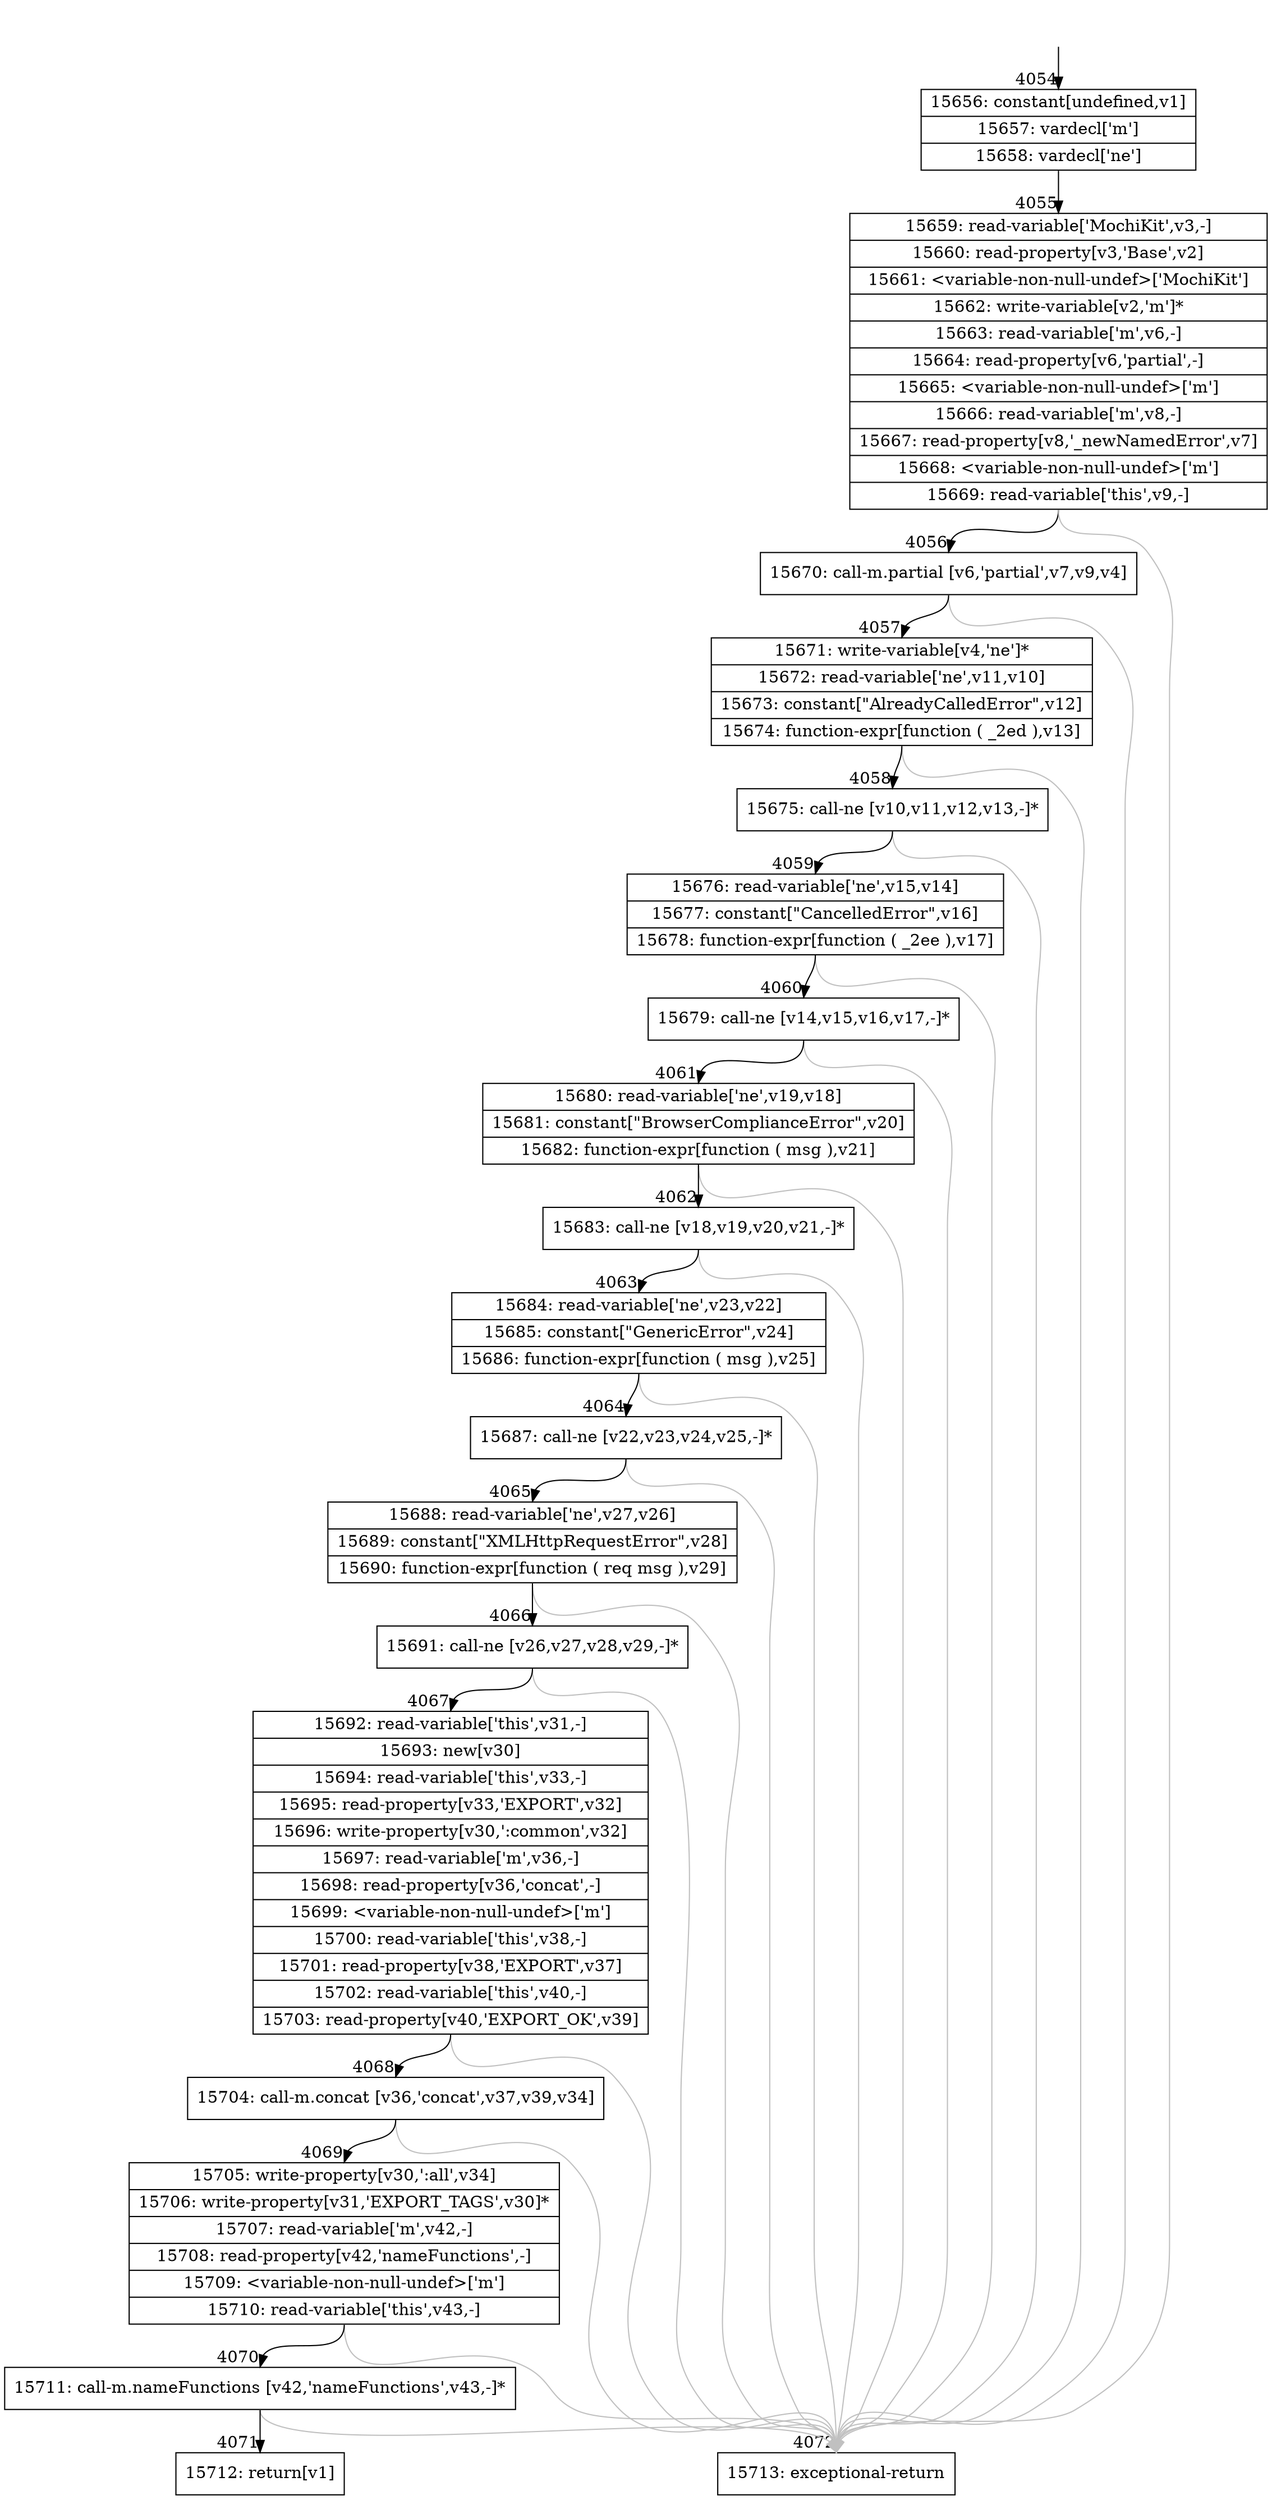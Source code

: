 digraph {
rankdir="TD"
BB_entry305[shape=none,label=""];
BB_entry305 -> BB4054 [tailport=s, headport=n, headlabel="    4054"]
BB4054 [shape=record label="{15656: constant[undefined,v1]|15657: vardecl['m']|15658: vardecl['ne']}" ] 
BB4054 -> BB4055 [tailport=s, headport=n, headlabel="      4055"]
BB4055 [shape=record label="{15659: read-variable['MochiKit',v3,-]|15660: read-property[v3,'Base',v2]|15661: \<variable-non-null-undef\>['MochiKit']|15662: write-variable[v2,'m']*|15663: read-variable['m',v6,-]|15664: read-property[v6,'partial',-]|15665: \<variable-non-null-undef\>['m']|15666: read-variable['m',v8,-]|15667: read-property[v8,'_newNamedError',v7]|15668: \<variable-non-null-undef\>['m']|15669: read-variable['this',v9,-]}" ] 
BB4055 -> BB4056 [tailport=s, headport=n, headlabel="      4056"]
BB4055 -> BB4072 [tailport=s, headport=n, color=gray, headlabel="      4072"]
BB4056 [shape=record label="{15670: call-m.partial [v6,'partial',v7,v9,v4]}" ] 
BB4056 -> BB4057 [tailport=s, headport=n, headlabel="      4057"]
BB4056 -> BB4072 [tailport=s, headport=n, color=gray]
BB4057 [shape=record label="{15671: write-variable[v4,'ne']*|15672: read-variable['ne',v11,v10]|15673: constant[\"AlreadyCalledError\",v12]|15674: function-expr[function ( _2ed ),v13]}" ] 
BB4057 -> BB4058 [tailport=s, headport=n, headlabel="      4058"]
BB4057 -> BB4072 [tailport=s, headport=n, color=gray]
BB4058 [shape=record label="{15675: call-ne [v10,v11,v12,v13,-]*}" ] 
BB4058 -> BB4059 [tailport=s, headport=n, headlabel="      4059"]
BB4058 -> BB4072 [tailport=s, headport=n, color=gray]
BB4059 [shape=record label="{15676: read-variable['ne',v15,v14]|15677: constant[\"CancelledError\",v16]|15678: function-expr[function ( _2ee ),v17]}" ] 
BB4059 -> BB4060 [tailport=s, headport=n, headlabel="      4060"]
BB4059 -> BB4072 [tailport=s, headport=n, color=gray]
BB4060 [shape=record label="{15679: call-ne [v14,v15,v16,v17,-]*}" ] 
BB4060 -> BB4061 [tailport=s, headport=n, headlabel="      4061"]
BB4060 -> BB4072 [tailport=s, headport=n, color=gray]
BB4061 [shape=record label="{15680: read-variable['ne',v19,v18]|15681: constant[\"BrowserComplianceError\",v20]|15682: function-expr[function ( msg ),v21]}" ] 
BB4061 -> BB4062 [tailport=s, headport=n, headlabel="      4062"]
BB4061 -> BB4072 [tailport=s, headport=n, color=gray]
BB4062 [shape=record label="{15683: call-ne [v18,v19,v20,v21,-]*}" ] 
BB4062 -> BB4063 [tailport=s, headport=n, headlabel="      4063"]
BB4062 -> BB4072 [tailport=s, headport=n, color=gray]
BB4063 [shape=record label="{15684: read-variable['ne',v23,v22]|15685: constant[\"GenericError\",v24]|15686: function-expr[function ( msg ),v25]}" ] 
BB4063 -> BB4064 [tailport=s, headport=n, headlabel="      4064"]
BB4063 -> BB4072 [tailport=s, headport=n, color=gray]
BB4064 [shape=record label="{15687: call-ne [v22,v23,v24,v25,-]*}" ] 
BB4064 -> BB4065 [tailport=s, headport=n, headlabel="      4065"]
BB4064 -> BB4072 [tailport=s, headport=n, color=gray]
BB4065 [shape=record label="{15688: read-variable['ne',v27,v26]|15689: constant[\"XMLHttpRequestError\",v28]|15690: function-expr[function ( req msg ),v29]}" ] 
BB4065 -> BB4066 [tailport=s, headport=n, headlabel="      4066"]
BB4065 -> BB4072 [tailport=s, headport=n, color=gray]
BB4066 [shape=record label="{15691: call-ne [v26,v27,v28,v29,-]*}" ] 
BB4066 -> BB4067 [tailport=s, headport=n, headlabel="      4067"]
BB4066 -> BB4072 [tailport=s, headport=n, color=gray]
BB4067 [shape=record label="{15692: read-variable['this',v31,-]|15693: new[v30]|15694: read-variable['this',v33,-]|15695: read-property[v33,'EXPORT',v32]|15696: write-property[v30,':common',v32]|15697: read-variable['m',v36,-]|15698: read-property[v36,'concat',-]|15699: \<variable-non-null-undef\>['m']|15700: read-variable['this',v38,-]|15701: read-property[v38,'EXPORT',v37]|15702: read-variable['this',v40,-]|15703: read-property[v40,'EXPORT_OK',v39]}" ] 
BB4067 -> BB4068 [tailport=s, headport=n, headlabel="      4068"]
BB4067 -> BB4072 [tailport=s, headport=n, color=gray]
BB4068 [shape=record label="{15704: call-m.concat [v36,'concat',v37,v39,v34]}" ] 
BB4068 -> BB4069 [tailport=s, headport=n, headlabel="      4069"]
BB4068 -> BB4072 [tailport=s, headport=n, color=gray]
BB4069 [shape=record label="{15705: write-property[v30,':all',v34]|15706: write-property[v31,'EXPORT_TAGS',v30]*|15707: read-variable['m',v42,-]|15708: read-property[v42,'nameFunctions',-]|15709: \<variable-non-null-undef\>['m']|15710: read-variable['this',v43,-]}" ] 
BB4069 -> BB4070 [tailport=s, headport=n, headlabel="      4070"]
BB4069 -> BB4072 [tailport=s, headport=n, color=gray]
BB4070 [shape=record label="{15711: call-m.nameFunctions [v42,'nameFunctions',v43,-]*}" ] 
BB4070 -> BB4071 [tailport=s, headport=n, headlabel="      4071"]
BB4070 -> BB4072 [tailport=s, headport=n, color=gray]
BB4071 [shape=record label="{15712: return[v1]}" ] 
BB4072 [shape=record label="{15713: exceptional-return}" ] 
//#$~ 2735
}
